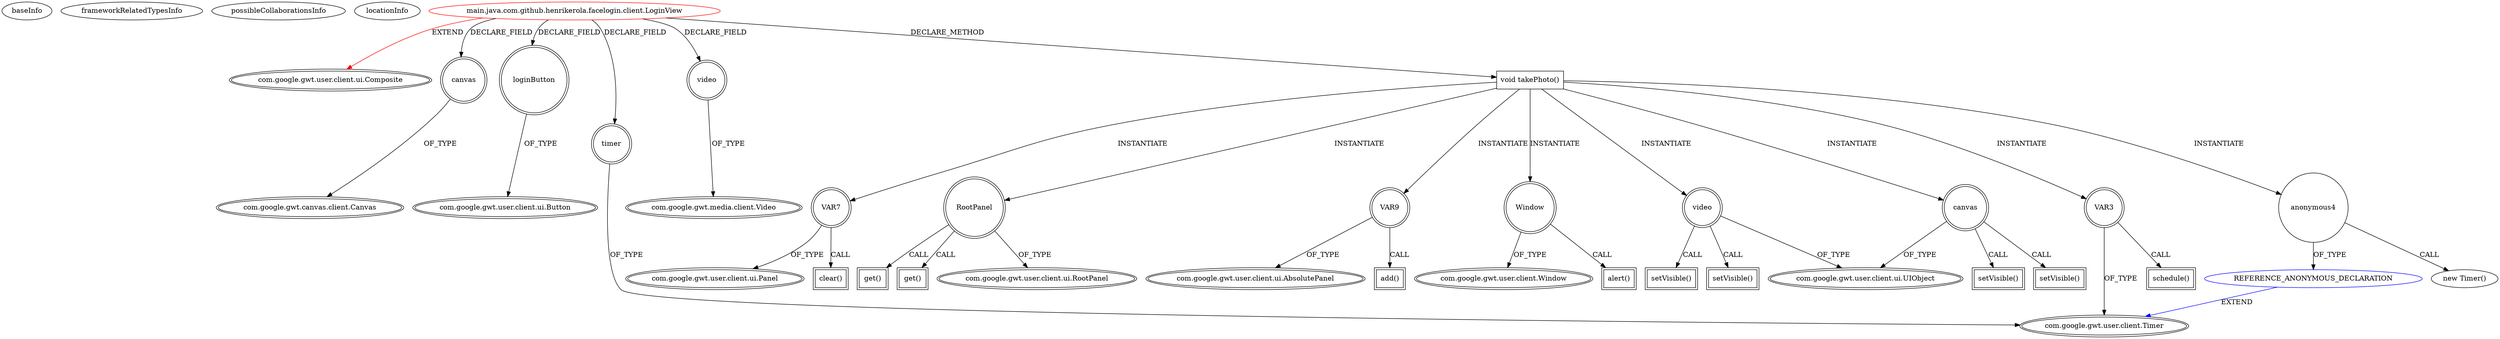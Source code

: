 digraph {
baseInfo[graphId=1385,category="extension_graph",isAnonymous=false,possibleRelation=true]
frameworkRelatedTypesInfo[0="com.google.gwt.user.client.ui.Composite"]
possibleCollaborationsInfo[0="1385~CLIENT_METHOD_DECLARATION-INSTANTIATION-~com.google.gwt.user.client.ui.Composite ~com.google.gwt.user.client.Timer ~false~true"]
locationInfo[projectName="henrikerola-FaceLogin",filePath="/henrikerola-FaceLogin/FaceLogin-master/src/main/java/com/github/henrikerola/facelogin/client/LoginView.java",contextSignature="LoginView",graphId="1385"]
0[label="main.java.com.github.henrikerola.facelogin.client.LoginView",vertexType="ROOT_CLIENT_CLASS_DECLARATION",isFrameworkType=false,color=red]
1[label="com.google.gwt.user.client.ui.Composite",vertexType="FRAMEWORK_CLASS_TYPE",isFrameworkType=true,peripheries=2]
2[label="canvas",vertexType="FIELD_DECLARATION",isFrameworkType=true,peripheries=2,shape=circle]
3[label="com.google.gwt.canvas.client.Canvas",vertexType="FRAMEWORK_CLASS_TYPE",isFrameworkType=true,peripheries=2]
4[label="loginButton",vertexType="FIELD_DECLARATION",isFrameworkType=true,peripheries=2,shape=circle]
5[label="com.google.gwt.user.client.ui.Button",vertexType="FRAMEWORK_CLASS_TYPE",isFrameworkType=true,peripheries=2]
6[label="timer",vertexType="FIELD_DECLARATION",isFrameworkType=true,peripheries=2,shape=circle]
7[label="com.google.gwt.user.client.Timer",vertexType="FRAMEWORK_CLASS_TYPE",isFrameworkType=true,peripheries=2]
8[label="video",vertexType="FIELD_DECLARATION",isFrameworkType=true,peripheries=2,shape=circle]
9[label="com.google.gwt.media.client.Video",vertexType="FRAMEWORK_CLASS_TYPE",isFrameworkType=true,peripheries=2]
14[label="void takePhoto()",vertexType="CLIENT_METHOD_DECLARATION",isFrameworkType=false,shape=box]
15[label="video",vertexType="VARIABLE_EXPRESION",isFrameworkType=true,peripheries=2,shape=circle]
17[label="com.google.gwt.user.client.ui.UIObject",vertexType="FRAMEWORK_CLASS_TYPE",isFrameworkType=true,peripheries=2]
16[label="setVisible()",vertexType="INSIDE_CALL",isFrameworkType=true,peripheries=2,shape=box]
18[label="canvas",vertexType="VARIABLE_EXPRESION",isFrameworkType=true,peripheries=2,shape=circle]
19[label="setVisible()",vertexType="INSIDE_CALL",isFrameworkType=true,peripheries=2,shape=box]
21[label="VAR3",vertexType="VARIABLE_EXPRESION",isFrameworkType=true,peripheries=2,shape=circle]
22[label="schedule()",vertexType="INSIDE_CALL",isFrameworkType=true,peripheries=2,shape=box]
25[label="anonymous4",vertexType="VARIABLE_EXPRESION",isFrameworkType=false,shape=circle]
26[label="REFERENCE_ANONYMOUS_DECLARATION",vertexType="REFERENCE_ANONYMOUS_DECLARATION",isFrameworkType=false,color=blue]
24[label="new Timer()",vertexType="CONSTRUCTOR_CALL",isFrameworkType=false]
29[label="setVisible()",vertexType="INSIDE_CALL",isFrameworkType=true,peripheries=2,shape=box]
31[label="setVisible()",vertexType="INSIDE_CALL",isFrameworkType=true,peripheries=2,shape=box]
32[label="VAR7",vertexType="VARIABLE_EXPRESION",isFrameworkType=true,peripheries=2,shape=circle]
34[label="com.google.gwt.user.client.ui.Panel",vertexType="FRAMEWORK_CLASS_TYPE",isFrameworkType=true,peripheries=2]
33[label="clear()",vertexType="INSIDE_CALL",isFrameworkType=true,peripheries=2,shape=box]
35[label="RootPanel",vertexType="VARIABLE_EXPRESION",isFrameworkType=true,peripheries=2,shape=circle]
37[label="com.google.gwt.user.client.ui.RootPanel",vertexType="FRAMEWORK_CLASS_TYPE",isFrameworkType=true,peripheries=2]
36[label="get()",vertexType="INSIDE_CALL",isFrameworkType=true,peripheries=2,shape=box]
38[label="VAR9",vertexType="VARIABLE_EXPRESION",isFrameworkType=true,peripheries=2,shape=circle]
40[label="com.google.gwt.user.client.ui.AbsolutePanel",vertexType="FRAMEWORK_CLASS_TYPE",isFrameworkType=true,peripheries=2]
39[label="add()",vertexType="INSIDE_CALL",isFrameworkType=true,peripheries=2,shape=box]
42[label="get()",vertexType="INSIDE_CALL",isFrameworkType=true,peripheries=2,shape=box]
43[label="Window",vertexType="VARIABLE_EXPRESION",isFrameworkType=true,peripheries=2,shape=circle]
45[label="com.google.gwt.user.client.Window",vertexType="FRAMEWORK_CLASS_TYPE",isFrameworkType=true,peripheries=2]
44[label="alert()",vertexType="INSIDE_CALL",isFrameworkType=true,peripheries=2,shape=box]
0->1[label="EXTEND",color=red]
0->2[label="DECLARE_FIELD"]
2->3[label="OF_TYPE"]
0->4[label="DECLARE_FIELD"]
4->5[label="OF_TYPE"]
0->6[label="DECLARE_FIELD"]
6->7[label="OF_TYPE"]
0->8[label="DECLARE_FIELD"]
8->9[label="OF_TYPE"]
0->14[label="DECLARE_METHOD"]
14->15[label="INSTANTIATE"]
15->17[label="OF_TYPE"]
15->16[label="CALL"]
14->18[label="INSTANTIATE"]
18->17[label="OF_TYPE"]
18->19[label="CALL"]
14->21[label="INSTANTIATE"]
21->7[label="OF_TYPE"]
21->22[label="CALL"]
14->25[label="INSTANTIATE"]
26->7[label="EXTEND",color=blue]
25->26[label="OF_TYPE"]
25->24[label="CALL"]
15->29[label="CALL"]
18->31[label="CALL"]
14->32[label="INSTANTIATE"]
32->34[label="OF_TYPE"]
32->33[label="CALL"]
14->35[label="INSTANTIATE"]
35->37[label="OF_TYPE"]
35->36[label="CALL"]
14->38[label="INSTANTIATE"]
38->40[label="OF_TYPE"]
38->39[label="CALL"]
35->42[label="CALL"]
14->43[label="INSTANTIATE"]
43->45[label="OF_TYPE"]
43->44[label="CALL"]
}
